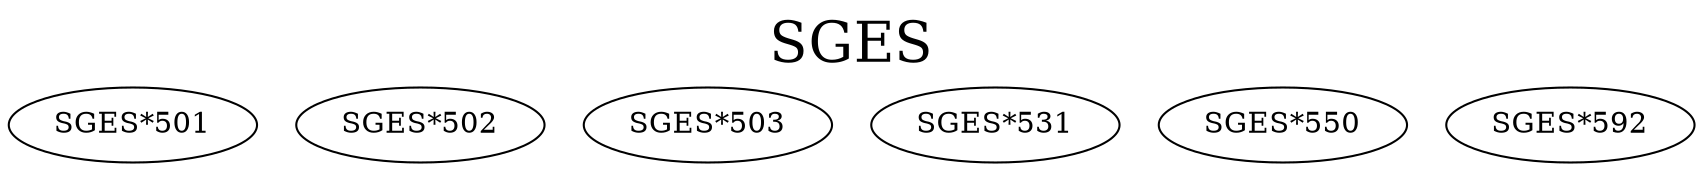 digraph SGES {
labelloc = "t";
label = "SGES"
fontsize = 27;
"SGES*501"
"SGES*502"
"SGES*503"
"SGES*531"
"SGES*550"
"SGES*592"
}
